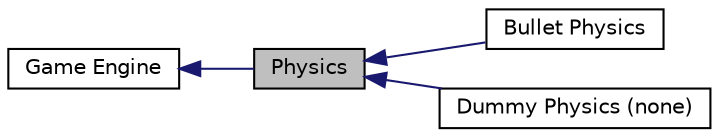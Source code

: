 digraph structs
{
  edge [fontname="Helvetica",fontsize="10",labelfontname="Helvetica",labelfontsize="10"];
  node [fontname="Helvetica",fontsize="10",shape=record];
  rankdir=LR;
  Node0 [label="Physics",height=0.2,width=0.4,color="black", fillcolor="grey75", style="filled" fontcolor="black"];
  Node2 [label="Bullet Physics",height=0.2,width=0.4,color="black", fillcolor="white", style="filled",URL="$dc/df0/group__physbullet.html"];
  Node3 [label="Dummy Physics (none)",height=0.2,width=0.4,color="black", fillcolor="white", style="filled",URL="$d7/dfb/group__physdummy.html"];
  Node1 [label="Game Engine",height=0.2,width=0.4,color="black", fillcolor="white", style="filled",URL="$d4/d77/group__bge.html"];
  Node1->Node0 [shape=plaintext, color="midnightblue", dir="back", style="solid"];
  Node0->Node2 [shape=plaintext, color="midnightblue", dir="back", style="solid"];
  Node0->Node3 [shape=plaintext, color="midnightblue", dir="back", style="solid"];
}
